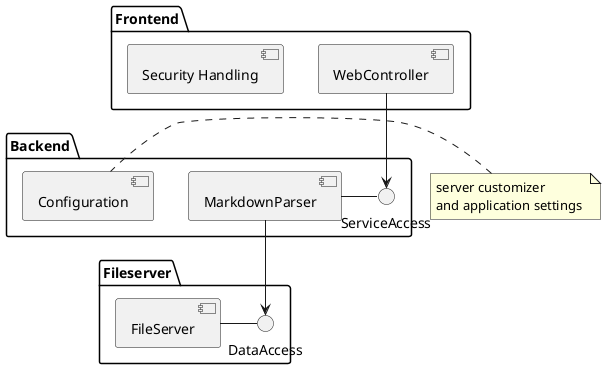 @startuml
	package "Frontend" {
		[WebController]
		[Security Handling]
		
	}
	
	package "Backend" {
		[Configuration]
		[MarkdownParser] - ServiceAccess
		[WebController] --> ServiceAccess
	}

    package "Fileserver" {
         [FileServer] - DataAccess
         [MarkdownParser] --> DataAccess
    }	

    note left of [Configuration]
    	server customizer
    	and application settings 
    end note
@enduml